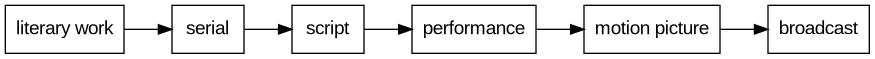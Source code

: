 @startuml
digraph CreationLifeCycleSample {
  node [shape=box; fontname="Arial"];
  edge [fontname="Arial"];
  rankdir=LR;
  "literary work" -> "serial" -> "script" -> "performance" -> "motion picture" -> "broadcast"
}
@enduml
